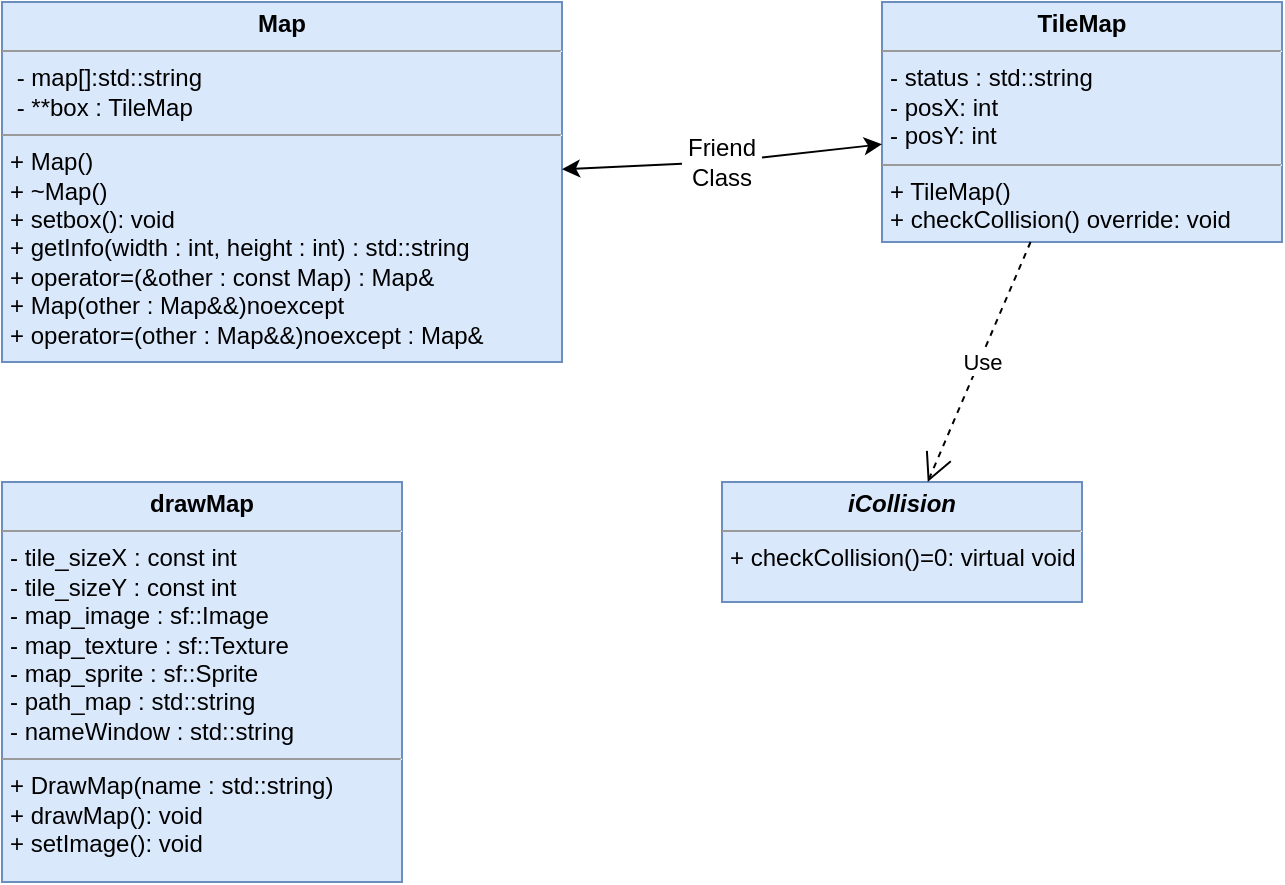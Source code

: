 <mxfile version="15.3.8" type="github">
  <diagram name="Page-1" id="e7e014a7-5840-1c2e-5031-d8a46d1fe8dd">
    <mxGraphModel dx="1381" dy="795" grid="1" gridSize="10" guides="1" tooltips="1" connect="1" arrows="1" fold="1" page="1" pageScale="1" pageWidth="1169" pageHeight="827" background="none" math="0" shadow="0">
      <root>
        <mxCell id="0" />
        <mxCell id="1" parent="0" />
        <mxCell id="QIoBPBcvdL_Y5jLuDFpD-41" value="&lt;p style=&quot;margin: 0px ; margin-top: 4px ; text-align: center&quot;&gt;&lt;b&gt;Map&lt;/b&gt;&lt;/p&gt;&lt;hr size=&quot;1&quot;&gt;&lt;p style=&quot;margin: 0px ; margin-left: 4px&quot;&gt;&lt;span&gt;&amp;nbsp;- map[]:std::string&lt;/span&gt;&lt;/p&gt;&lt;p style=&quot;margin: 0px ; margin-left: 4px&quot;&gt;&lt;span&gt;&amp;nbsp;- **box : TileMap&lt;/span&gt;&lt;br&gt;&lt;/p&gt;&lt;hr size=&quot;1&quot;&gt;&lt;p style=&quot;margin: 0px ; margin-left: 4px&quot;&gt;+ Map()&lt;/p&gt;&lt;p style=&quot;margin: 0px ; margin-left: 4px&quot;&gt;+ ~Map()&lt;/p&gt;&lt;p style=&quot;margin: 0px ; margin-left: 4px&quot;&gt;+ setbox(): void&lt;/p&gt;&lt;p style=&quot;margin: 0px ; margin-left: 4px&quot;&gt;+ getInfo(width : int, height : int) : std::string&lt;/p&gt;&lt;p style=&quot;margin: 0px ; margin-left: 4px&quot;&gt;+ operator=(&amp;amp;other : const Map) : Map&amp;amp;&lt;/p&gt;&lt;p style=&quot;margin: 0px ; margin-left: 4px&quot;&gt;+ Map(other : Map&amp;amp;&amp;amp;)noexcept&lt;/p&gt;&lt;p style=&quot;margin: 0px ; margin-left: 4px&quot;&gt;+ operator=(other : Map&amp;amp;&amp;amp;)noexcept : Map&amp;amp;&lt;/p&gt;" style="verticalAlign=top;align=left;overflow=fill;fontSize=12;fontFamily=Helvetica;html=1;fillColor=#dae8fc;strokeColor=#6c8ebf;" parent="1" vertex="1">
          <mxGeometry x="80" y="40" width="280" height="180" as="geometry" />
        </mxCell>
        <mxCell id="QIoBPBcvdL_Y5jLuDFpD-46" value="&lt;p style=&quot;margin: 0px ; margin-top: 4px ; text-align: center&quot;&gt;&lt;b&gt;&lt;i&gt;iCollision&lt;/i&gt;&lt;/b&gt;&lt;/p&gt;&lt;hr size=&quot;1&quot;&gt;&lt;p style=&quot;margin: 0px ; margin-left: 4px&quot;&gt;+ checkCollision()=0: virtual void&lt;/p&gt;" style="verticalAlign=top;align=left;overflow=fill;fontSize=12;fontFamily=Helvetica;html=1;fillColor=#dae8fc;strokeColor=#6c8ebf;" parent="1" vertex="1">
          <mxGeometry x="440" y="280" width="180" height="60" as="geometry" />
        </mxCell>
        <mxCell id="QIoBPBcvdL_Y5jLuDFpD-47" value="&lt;p style=&quot;margin: 0px ; margin-top: 4px ; text-align: center&quot;&gt;&lt;b&gt;drawMap&lt;/b&gt;&lt;/p&gt;&lt;hr size=&quot;1&quot;&gt;&lt;p style=&quot;margin: 0px ; margin-left: 4px&quot;&gt;- tile_sizeX : const int&lt;/p&gt;&lt;p style=&quot;margin: 0px ; margin-left: 4px&quot;&gt;- tile_sizeY : const int&lt;/p&gt;&lt;p style=&quot;margin: 0px ; margin-left: 4px&quot;&gt;- map_image : sf::Image&lt;/p&gt;&lt;p style=&quot;margin: 0px ; margin-left: 4px&quot;&gt;&lt;span&gt;- map_texture : sf::Texture&lt;/span&gt;&lt;/p&gt;&lt;p style=&quot;margin: 0px ; margin-left: 4px&quot;&gt;- map_sprite : sf::Sprite&lt;/p&gt;&lt;p style=&quot;margin: 0px ; margin-left: 4px&quot;&gt;- path_map : std::string&lt;/p&gt;&lt;p style=&quot;margin: 0px ; margin-left: 4px&quot;&gt;- nameWindow : std::string&lt;/p&gt;&lt;hr size=&quot;1&quot;&gt;&lt;p style=&quot;margin: 0px ; margin-left: 4px&quot;&gt;+ DrawMap(name : std::string)&lt;/p&gt;&lt;p style=&quot;margin: 0px ; margin-left: 4px&quot;&gt;+ drawMap(): void&lt;/p&gt;&lt;p style=&quot;margin: 0px ; margin-left: 4px&quot;&gt;+ setImage(): void&lt;/p&gt;" style="verticalAlign=top;align=left;overflow=fill;fontSize=12;fontFamily=Helvetica;html=1;fillColor=#dae8fc;strokeColor=#6c8ebf;" parent="1" vertex="1">
          <mxGeometry x="80" y="280" width="200" height="200" as="geometry" />
        </mxCell>
        <mxCell id="QIoBPBcvdL_Y5jLuDFpD-48" value="&lt;p style=&quot;margin: 0px ; margin-top: 4px ; text-align: center&quot;&gt;&lt;b&gt;TileMap&lt;/b&gt;&lt;/p&gt;&lt;hr size=&quot;1&quot;&gt;&lt;p style=&quot;margin: 0px ; margin-left: 4px&quot;&gt;- status : std::string&lt;/p&gt;&lt;p style=&quot;margin: 0px ; margin-left: 4px&quot;&gt;- posX: int&lt;/p&gt;&lt;p style=&quot;margin: 0px ; margin-left: 4px&quot;&gt;- posY: int&lt;/p&gt;&lt;hr size=&quot;1&quot;&gt;&lt;p style=&quot;margin: 0px ; margin-left: 4px&quot;&gt;+ TileMap()&lt;/p&gt;&lt;p style=&quot;margin: 0px ; margin-left: 4px&quot;&gt;+ checkCollision() override: void&lt;/p&gt;" style="verticalAlign=top;align=left;overflow=fill;fontSize=12;fontFamily=Helvetica;html=1;fillColor=#dae8fc;strokeColor=#6c8ebf;" parent="1" vertex="1">
          <mxGeometry x="520" y="40" width="200" height="120" as="geometry" />
        </mxCell>
        <mxCell id="QIoBPBcvdL_Y5jLuDFpD-49" value="Use" style="endArrow=open;endSize=12;dashed=1;html=1;" parent="1" source="QIoBPBcvdL_Y5jLuDFpD-48" target="QIoBPBcvdL_Y5jLuDFpD-46" edge="1">
          <mxGeometry x="-0.009" y="1" width="160" relative="1" as="geometry">
            <mxPoint x="540" y="310" as="sourcePoint" />
            <mxPoint x="530" y="210" as="targetPoint" />
            <Array as="points" />
            <mxPoint as="offset" />
          </mxGeometry>
        </mxCell>
        <mxCell id="5YA8iZP-5e2V1t42OoV4-1" value="" style="endArrow=classic;startArrow=none;html=1;" edge="1" parent="1" source="5YA8iZP-5e2V1t42OoV4-2" target="QIoBPBcvdL_Y5jLuDFpD-48">
          <mxGeometry width="50" height="50" relative="1" as="geometry">
            <mxPoint x="410" y="130" as="sourcePoint" />
            <mxPoint x="460" y="80" as="targetPoint" />
          </mxGeometry>
        </mxCell>
        <mxCell id="5YA8iZP-5e2V1t42OoV4-2" value="Friend&lt;br&gt;Class" style="text;html=1;strokeColor=none;fillColor=none;align=center;verticalAlign=middle;whiteSpace=wrap;rounded=0;" vertex="1" parent="1">
          <mxGeometry x="420" y="110" width="40" height="20" as="geometry" />
        </mxCell>
        <mxCell id="5YA8iZP-5e2V1t42OoV4-3" value="" style="endArrow=none;startArrow=classic;html=1;" edge="1" parent="1" source="QIoBPBcvdL_Y5jLuDFpD-41" target="5YA8iZP-5e2V1t42OoV4-2">
          <mxGeometry width="50" height="50" relative="1" as="geometry">
            <mxPoint x="360" y="119.5" as="sourcePoint" />
            <mxPoint x="520" y="107.5" as="targetPoint" />
          </mxGeometry>
        </mxCell>
      </root>
    </mxGraphModel>
  </diagram>
</mxfile>
